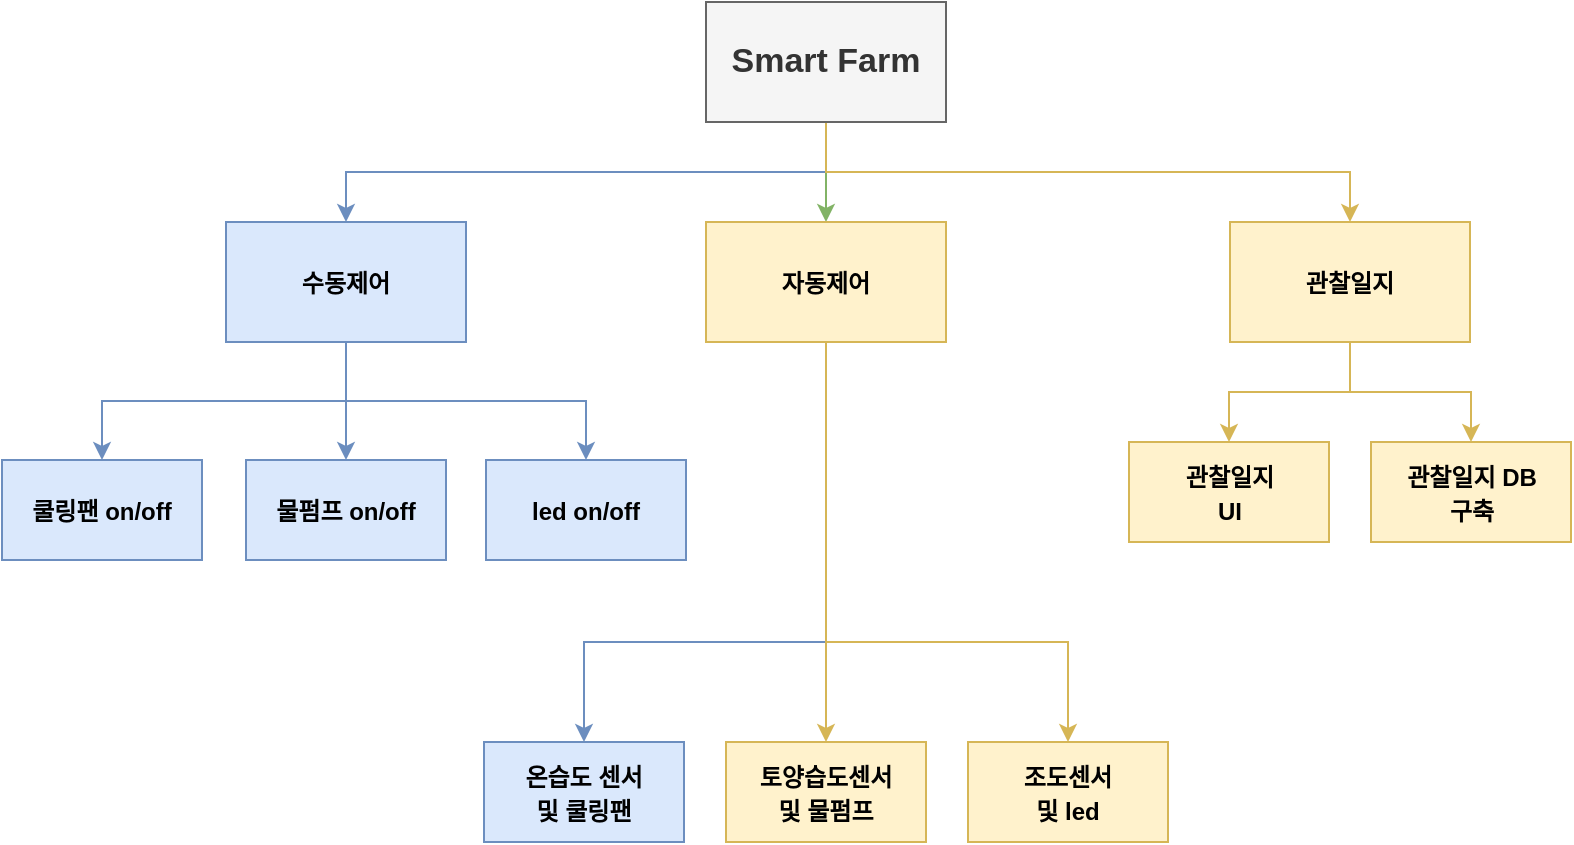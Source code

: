 <mxfile version="20.5.1" type="github">
  <diagram id="N8YceiyxnaoCASCBBXYR" name="페이지-1">
    <mxGraphModel dx="1038" dy="571" grid="1" gridSize="10" guides="1" tooltips="1" connect="1" arrows="1" fold="1" page="1" pageScale="1" pageWidth="827" pageHeight="1169" math="0" shadow="0">
      <root>
        <mxCell id="0" />
        <mxCell id="1" parent="0" />
        <mxCell id="yDjFSKNVrX93qsdxlj6S-3" style="edgeStyle=orthogonalEdgeStyle;rounded=0;orthogonalLoop=1;jettySize=auto;html=1;exitX=0.5;exitY=1;exitDx=0;exitDy=0;fontSize=14;strokeWidth=1;strokeColor=#6c8ebf;fillColor=#dae8fc;" parent="1" source="yDjFSKNVrX93qsdxlj6S-1" target="yDjFSKNVrX93qsdxlj6S-2" edge="1">
          <mxGeometry relative="1" as="geometry" />
        </mxCell>
        <mxCell id="yDjFSKNVrX93qsdxlj6S-5" style="edgeStyle=orthogonalEdgeStyle;rounded=0;orthogonalLoop=1;jettySize=auto;html=1;exitX=0.5;exitY=1;exitDx=0;exitDy=0;fontSize=14;fillColor=#d5e8d4;strokeColor=#82b366;" parent="1" source="yDjFSKNVrX93qsdxlj6S-1" target="yDjFSKNVrX93qsdxlj6S-4" edge="1">
          <mxGeometry relative="1" as="geometry" />
        </mxCell>
        <mxCell id="yDjFSKNVrX93qsdxlj6S-7" style="edgeStyle=orthogonalEdgeStyle;rounded=0;orthogonalLoop=1;jettySize=auto;html=1;exitX=0.5;exitY=1;exitDx=0;exitDy=0;fontSize=14;strokeWidth=1;strokeColor=#d6b656;fillColor=#fff2cc;" parent="1" source="yDjFSKNVrX93qsdxlj6S-1" target="yDjFSKNVrX93qsdxlj6S-6" edge="1">
          <mxGeometry relative="1" as="geometry" />
        </mxCell>
        <mxCell id="yDjFSKNVrX93qsdxlj6S-1" value="&lt;span style=&quot;font-size: 17px;&quot;&gt;&lt;font style=&quot;font-size: 17px;&quot;&gt;Smart Farm&lt;/font&gt;&lt;/span&gt;" style="rounded=0;whiteSpace=wrap;html=1;strokeWidth=1;fillColor=#f5f5f5;fontColor=#333333;strokeColor=#666666;fontStyle=1;fontSize=17;" parent="1" vertex="1">
          <mxGeometry x="370" y="40" width="120" height="60" as="geometry" />
        </mxCell>
        <mxCell id="yDjFSKNVrX93qsdxlj6S-9" style="edgeStyle=orthogonalEdgeStyle;rounded=0;orthogonalLoop=1;jettySize=auto;html=1;exitX=0.5;exitY=1;exitDx=0;exitDy=0;fontSize=12;strokeColor=#6c8ebf;strokeWidth=1;fillColor=#dae8fc;" parent="1" source="yDjFSKNVrX93qsdxlj6S-2" target="yDjFSKNVrX93qsdxlj6S-8" edge="1">
          <mxGeometry relative="1" as="geometry" />
        </mxCell>
        <mxCell id="yDjFSKNVrX93qsdxlj6S-21" style="edgeStyle=orthogonalEdgeStyle;rounded=0;orthogonalLoop=1;jettySize=auto;html=1;exitX=0.5;exitY=1;exitDx=0;exitDy=0;fontSize=12;strokeColor=#6c8ebf;strokeWidth=1;fillColor=#dae8fc;" parent="1" source="yDjFSKNVrX93qsdxlj6S-2" target="yDjFSKNVrX93qsdxlj6S-15" edge="1">
          <mxGeometry relative="1" as="geometry" />
        </mxCell>
        <mxCell id="yDjFSKNVrX93qsdxlj6S-23" style="edgeStyle=orthogonalEdgeStyle;rounded=0;orthogonalLoop=1;jettySize=auto;html=1;exitX=0.5;exitY=1;exitDx=0;exitDy=0;entryX=0.5;entryY=0;entryDx=0;entryDy=0;fontSize=12;strokeColor=#6c8ebf;strokeWidth=1;fillColor=#dae8fc;" parent="1" source="yDjFSKNVrX93qsdxlj6S-2" target="yDjFSKNVrX93qsdxlj6S-16" edge="1">
          <mxGeometry relative="1" as="geometry" />
        </mxCell>
        <mxCell id="yDjFSKNVrX93qsdxlj6S-2" value="&lt;span style=&quot;font-size: 12px;&quot;&gt;수동제어&lt;/span&gt;" style="rounded=0;whiteSpace=wrap;html=1;fontSize=14;strokeWidth=1;strokeColor=#6c8ebf;fillColor=#dae8fc;fontStyle=1" parent="1" vertex="1">
          <mxGeometry x="130" y="150" width="120" height="60" as="geometry" />
        </mxCell>
        <mxCell id="yDjFSKNVrX93qsdxlj6S-27" style="edgeStyle=orthogonalEdgeStyle;rounded=0;orthogonalLoop=1;jettySize=auto;html=1;exitX=0.5;exitY=1;exitDx=0;exitDy=0;entryX=0.5;entryY=0;entryDx=0;entryDy=0;fontSize=12;strokeWidth=1;strokeColor=#6c8ebf;fillColor=#dae8fc;" parent="1" source="yDjFSKNVrX93qsdxlj6S-4" target="yDjFSKNVrX93qsdxlj6S-24" edge="1">
          <mxGeometry relative="1" as="geometry">
            <Array as="points">
              <mxPoint x="430" y="360" />
              <mxPoint x="309" y="360" />
            </Array>
          </mxGeometry>
        </mxCell>
        <mxCell id="yDjFSKNVrX93qsdxlj6S-28" style="edgeStyle=orthogonalEdgeStyle;rounded=0;orthogonalLoop=1;jettySize=auto;html=1;exitX=0.5;exitY=1;exitDx=0;exitDy=0;entryX=0.5;entryY=0;entryDx=0;entryDy=0;fontSize=12;strokeWidth=1;strokeColor=#d6b656;fillColor=#fff2cc;" parent="1" source="yDjFSKNVrX93qsdxlj6S-4" target="yDjFSKNVrX93qsdxlj6S-25" edge="1">
          <mxGeometry relative="1" as="geometry" />
        </mxCell>
        <mxCell id="yDjFSKNVrX93qsdxlj6S-29" style="edgeStyle=orthogonalEdgeStyle;rounded=0;orthogonalLoop=1;jettySize=auto;html=1;exitX=0.5;exitY=1;exitDx=0;exitDy=0;fontSize=12;strokeWidth=1;strokeColor=#d6b656;fillColor=#fff2cc;" parent="1" source="yDjFSKNVrX93qsdxlj6S-4" target="yDjFSKNVrX93qsdxlj6S-26" edge="1">
          <mxGeometry relative="1" as="geometry">
            <Array as="points">
              <mxPoint x="430" y="360" />
              <mxPoint x="551" y="360" />
            </Array>
          </mxGeometry>
        </mxCell>
        <mxCell id="yDjFSKNVrX93qsdxlj6S-4" value="&lt;font style=&quot;font-size: 12px;&quot;&gt;자동제어&lt;/font&gt;" style="rounded=0;whiteSpace=wrap;html=1;fontSize=14;strokeWidth=1;fillColor=#fff2cc;strokeColor=#d6b656;fontStyle=1" parent="1" vertex="1">
          <mxGeometry x="370" y="150" width="120" height="60" as="geometry" />
        </mxCell>
        <mxCell id="yDjFSKNVrX93qsdxlj6S-32" style="edgeStyle=orthogonalEdgeStyle;rounded=0;orthogonalLoop=1;jettySize=auto;html=1;exitX=0.5;exitY=1;exitDx=0;exitDy=0;entryX=0.5;entryY=0;entryDx=0;entryDy=0;fontSize=12;strokeWidth=1;strokeColor=#d6b656;fillColor=#fff2cc;" parent="1" source="yDjFSKNVrX93qsdxlj6S-6" target="yDjFSKNVrX93qsdxlj6S-30" edge="1">
          <mxGeometry relative="1" as="geometry" />
        </mxCell>
        <mxCell id="yDjFSKNVrX93qsdxlj6S-33" style="edgeStyle=orthogonalEdgeStyle;rounded=0;orthogonalLoop=1;jettySize=auto;html=1;exitX=0.5;exitY=1;exitDx=0;exitDy=0;fontSize=12;strokeWidth=1;strokeColor=#d6b656;fillColor=#fff2cc;" parent="1" source="yDjFSKNVrX93qsdxlj6S-6" target="yDjFSKNVrX93qsdxlj6S-31" edge="1">
          <mxGeometry relative="1" as="geometry" />
        </mxCell>
        <mxCell id="yDjFSKNVrX93qsdxlj6S-6" value="&lt;font style=&quot;font-size: 12px;&quot;&gt;관찰일지&lt;/font&gt;" style="rounded=0;whiteSpace=wrap;html=1;fontSize=14;" parent="1" vertex="1">
          <mxGeometry x="632" y="150" width="120" height="60" as="geometry" />
        </mxCell>
        <mxCell id="yDjFSKNVrX93qsdxlj6S-8" value="&lt;span style=&quot;font-size: 12px;&quot;&gt;쿨링팬 on/off&lt;/span&gt;" style="rounded=0;whiteSpace=wrap;html=1;fontSize=14;strokeWidth=1;strokeColor=#6c8ebf;fillColor=#dae8fc;fontStyle=1" parent="1" vertex="1">
          <mxGeometry x="18" y="269" width="100" height="50" as="geometry" />
        </mxCell>
        <mxCell id="yDjFSKNVrX93qsdxlj6S-15" value="&lt;span style=&quot;font-size: 12px;&quot;&gt;물펌프 on/off&lt;/span&gt;" style="rounded=0;whiteSpace=wrap;html=1;fontSize=14;strokeWidth=1;strokeColor=#6c8ebf;fillColor=#dae8fc;fontStyle=1" parent="1" vertex="1">
          <mxGeometry x="140" y="269" width="100" height="50" as="geometry" />
        </mxCell>
        <mxCell id="yDjFSKNVrX93qsdxlj6S-16" value="&lt;span style=&quot;font-size: 12px;&quot;&gt;led on/off&lt;/span&gt;" style="rounded=0;whiteSpace=wrap;html=1;fontSize=14;strokeWidth=1;strokeColor=#6c8ebf;fillColor=#dae8fc;fontStyle=1" parent="1" vertex="1">
          <mxGeometry x="260" y="269" width="100" height="50" as="geometry" />
        </mxCell>
        <mxCell id="yDjFSKNVrX93qsdxlj6S-24" value="&lt;font style=&quot;font-size: 12px;&quot;&gt;온습도 센서&lt;br&gt;및 쿨링팬&lt;br&gt;&lt;/font&gt;" style="rounded=0;whiteSpace=wrap;html=1;fontSize=14;strokeWidth=1;strokeColor=#6c8ebf;fillColor=#dae8fc;fontStyle=1" parent="1" vertex="1">
          <mxGeometry x="259" y="410" width="100" height="50" as="geometry" />
        </mxCell>
        <mxCell id="yDjFSKNVrX93qsdxlj6S-25" value="&lt;font style=&quot;font-size: 12px;&quot;&gt;토양습도센서&lt;br&gt;및 물펌프&lt;br&gt;&lt;/font&gt;" style="rounded=0;whiteSpace=wrap;html=1;fontSize=14;" parent="1" vertex="1">
          <mxGeometry x="380" y="410" width="100" height="50" as="geometry" />
        </mxCell>
        <mxCell id="yDjFSKNVrX93qsdxlj6S-26" value="&lt;font style=&quot;font-size: 12px;&quot;&gt;조도센서&lt;br&gt;및 led&lt;br&gt;&lt;/font&gt;" style="rounded=0;whiteSpace=wrap;html=1;fontSize=14;" parent="1" vertex="1">
          <mxGeometry x="501" y="410" width="100" height="50" as="geometry" />
        </mxCell>
        <mxCell id="yDjFSKNVrX93qsdxlj6S-30" value="&lt;span style=&quot;font-size: 12px;&quot;&gt;관찰일지&lt;br&gt;UI&lt;br&gt;&lt;/span&gt;" style="rounded=0;whiteSpace=wrap;html=1;fontSize=14;strokeWidth=1;strokeColor=#d6b656;fillColor=#fff2cc;fontStyle=1" parent="1" vertex="1">
          <mxGeometry x="581.5" y="260" width="100" height="50" as="geometry" />
        </mxCell>
        <mxCell id="yDjFSKNVrX93qsdxlj6S-31" value="&lt;font style=&quot;font-size: 12px;&quot;&gt;관찰일지 DB&lt;br&gt;구축&lt;br&gt;&lt;/font&gt;" style="rounded=0;whiteSpace=wrap;html=1;fontSize=14;strokeWidth=1;strokeColor=#d6b656;fillColor=#fff2cc;fontStyle=1" parent="1" vertex="1">
          <mxGeometry x="702.5" y="260" width="100" height="50" as="geometry" />
        </mxCell>
        <mxCell id="yDjFSKNVrX93qsdxlj6S-36" value="&lt;font style=&quot;font-size: 12px;&quot;&gt;토양습도센서&lt;br&gt;및 물펌프&lt;br&gt;&lt;/font&gt;" style="rounded=0;whiteSpace=wrap;html=1;fontSize=14;strokeWidth=1;strokeColor=#d6b656;fillColor=#fff2cc;fontStyle=1" parent="1" vertex="1">
          <mxGeometry x="380" y="410" width="100" height="50" as="geometry" />
        </mxCell>
        <mxCell id="yDjFSKNVrX93qsdxlj6S-37" value="&lt;font style=&quot;font-size: 12px;&quot;&gt;조도센서&lt;br&gt;및 led&lt;br&gt;&lt;/font&gt;" style="rounded=0;whiteSpace=wrap;html=1;fontSize=14;strokeWidth=1;strokeColor=#d6b656;fillColor=#fff2cc;fontStyle=1" parent="1" vertex="1">
          <mxGeometry x="501" y="410" width="100" height="50" as="geometry" />
        </mxCell>
        <mxCell id="yDjFSKNVrX93qsdxlj6S-38" value="&lt;font style=&quot;font-size: 12px;&quot;&gt;관찰일지&lt;/font&gt;" style="rounded=0;whiteSpace=wrap;html=1;fontSize=14;strokeWidth=1;strokeColor=#d6b656;fillColor=#fff2cc;fontStyle=1" parent="1" vertex="1">
          <mxGeometry x="632" y="150" width="120" height="60" as="geometry" />
        </mxCell>
      </root>
    </mxGraphModel>
  </diagram>
</mxfile>
